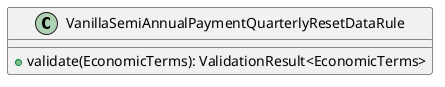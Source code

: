 @startuml

    class VanillaSemiAnnualPaymentQuarterlyResetDataRule [[VanillaSemiAnnualPaymentQuarterlyResetDataRule.html]] {
        +validate(EconomicTerms): ValidationResult<EconomicTerms>
    }

@enduml
